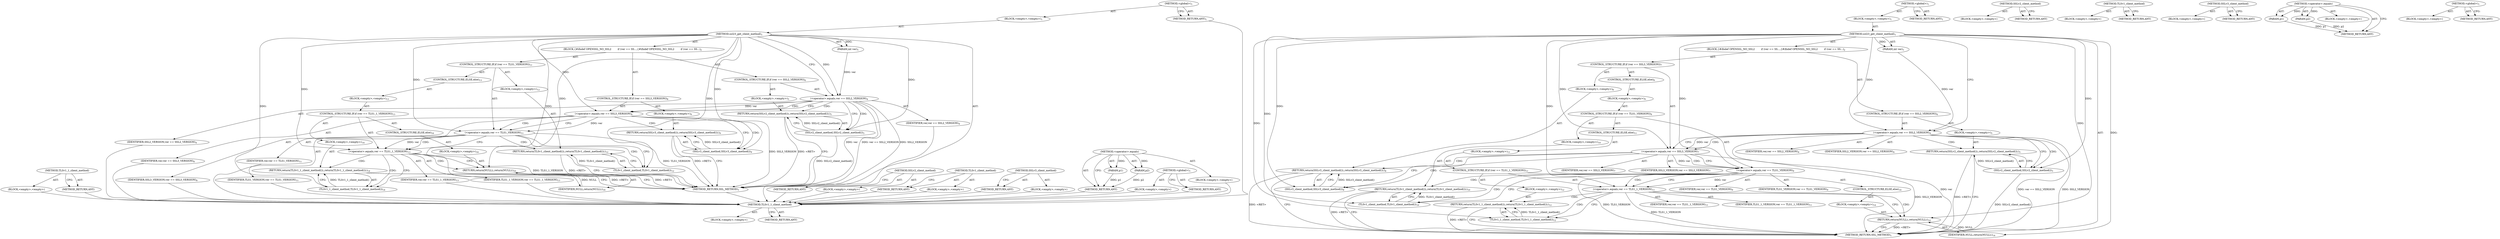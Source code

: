 digraph "&lt;global&gt;" {
vulnerable_80 [label=<(METHOD,TLSv1_1_client_method)>];
vulnerable_81 [label=<(BLOCK,&lt;empty&gt;,&lt;empty&gt;)>];
vulnerable_82 [label=<(METHOD_RETURN,ANY)>];
vulnerable_6 [label=<(METHOD,&lt;global&gt;)<SUB>1</SUB>>];
vulnerable_7 [label=<(BLOCK,&lt;empty&gt;,&lt;empty&gt;)<SUB>1</SUB>>];
vulnerable_8 [label=<(METHOD,ssl23_get_client_method)<SUB>1</SUB>>];
vulnerable_9 [label=<(PARAM,int ver)<SUB>1</SUB>>];
vulnerable_10 [label=<(BLOCK,{
#ifndef OPENSSL_NO_SSL2
        if (ver == SS...,{
#ifndef OPENSSL_NO_SSL2
        if (ver == SS...)<SUB>2</SUB>>];
vulnerable_11 [label=<(CONTROL_STRUCTURE,IF,if (ver == SSL2_VERSION))<SUB>4</SUB>>];
vulnerable_12 [label=<(&lt;operator&gt;.equals,ver == SSL2_VERSION)<SUB>4</SUB>>];
vulnerable_13 [label=<(IDENTIFIER,ver,ver == SSL2_VERSION)<SUB>4</SUB>>];
vulnerable_14 [label=<(IDENTIFIER,SSL2_VERSION,ver == SSL2_VERSION)<SUB>4</SUB>>];
vulnerable_15 [label=<(BLOCK,&lt;empty&gt;,&lt;empty&gt;)<SUB>5</SUB>>];
vulnerable_16 [label=<(RETURN,return(SSLv2_client_method());,return(SSLv2_client_method());)<SUB>5</SUB>>];
vulnerable_17 [label=<(SSLv2_client_method,SSLv2_client_method())<SUB>5</SUB>>];
vulnerable_18 [label=<(CONTROL_STRUCTURE,IF,if (ver == SSL3_VERSION))<SUB>7</SUB>>];
vulnerable_19 [label=<(&lt;operator&gt;.equals,ver == SSL3_VERSION)<SUB>7</SUB>>];
vulnerable_20 [label=<(IDENTIFIER,ver,ver == SSL3_VERSION)<SUB>7</SUB>>];
vulnerable_21 [label=<(IDENTIFIER,SSL3_VERSION,ver == SSL3_VERSION)<SUB>7</SUB>>];
vulnerable_22 [label=<(BLOCK,&lt;empty&gt;,&lt;empty&gt;)<SUB>8</SUB>>];
vulnerable_23 [label=<(RETURN,return(SSLv3_client_method());,return(SSLv3_client_method());)<SUB>8</SUB>>];
vulnerable_24 [label=<(SSLv3_client_method,SSLv3_client_method())<SUB>8</SUB>>];
vulnerable_25 [label=<(CONTROL_STRUCTURE,ELSE,else)<SUB>9</SUB>>];
vulnerable_26 [label=<(BLOCK,&lt;empty&gt;,&lt;empty&gt;)<SUB>9</SUB>>];
vulnerable_27 [label=<(CONTROL_STRUCTURE,IF,if (ver == TLS1_VERSION))<SUB>9</SUB>>];
vulnerable_28 [label=<(&lt;operator&gt;.equals,ver == TLS1_VERSION)<SUB>9</SUB>>];
vulnerable_29 [label=<(IDENTIFIER,ver,ver == TLS1_VERSION)<SUB>9</SUB>>];
vulnerable_30 [label=<(IDENTIFIER,TLS1_VERSION,ver == TLS1_VERSION)<SUB>9</SUB>>];
vulnerable_31 [label=<(BLOCK,&lt;empty&gt;,&lt;empty&gt;)<SUB>10</SUB>>];
vulnerable_32 [label=<(RETURN,return(TLSv1_client_method());,return(TLSv1_client_method());)<SUB>10</SUB>>];
vulnerable_33 [label=<(TLSv1_client_method,TLSv1_client_method())<SUB>10</SUB>>];
vulnerable_34 [label=<(CONTROL_STRUCTURE,ELSE,else)<SUB>11</SUB>>];
vulnerable_35 [label=<(BLOCK,&lt;empty&gt;,&lt;empty&gt;)<SUB>11</SUB>>];
vulnerable_36 [label=<(CONTROL_STRUCTURE,IF,if (ver == TLS1_1_VERSION))<SUB>11</SUB>>];
vulnerable_37 [label=<(&lt;operator&gt;.equals,ver == TLS1_1_VERSION)<SUB>11</SUB>>];
vulnerable_38 [label=<(IDENTIFIER,ver,ver == TLS1_1_VERSION)<SUB>11</SUB>>];
vulnerable_39 [label=<(IDENTIFIER,TLS1_1_VERSION,ver == TLS1_1_VERSION)<SUB>11</SUB>>];
vulnerable_40 [label=<(BLOCK,&lt;empty&gt;,&lt;empty&gt;)<SUB>12</SUB>>];
vulnerable_41 [label=<(RETURN,return(TLSv1_1_client_method());,return(TLSv1_1_client_method());)<SUB>12</SUB>>];
vulnerable_42 [label=<(TLSv1_1_client_method,TLSv1_1_client_method())<SUB>12</SUB>>];
vulnerable_43 [label=<(CONTROL_STRUCTURE,ELSE,else)<SUB>14</SUB>>];
vulnerable_44 [label=<(BLOCK,&lt;empty&gt;,&lt;empty&gt;)<SUB>14</SUB>>];
vulnerable_45 [label=<(RETURN,return(NULL);,return(NULL);)<SUB>14</SUB>>];
vulnerable_46 [label=<(IDENTIFIER,NULL,return(NULL);)<SUB>14</SUB>>];
vulnerable_47 [label=<(METHOD_RETURN,SSL_METHOD)<SUB>1</SUB>>];
vulnerable_49 [label=<(METHOD_RETURN,ANY)<SUB>1</SUB>>];
vulnerable_71 [label=<(METHOD,SSLv2_client_method)>];
vulnerable_72 [label=<(BLOCK,&lt;empty&gt;,&lt;empty&gt;)>];
vulnerable_73 [label=<(METHOD_RETURN,ANY)>];
vulnerable_77 [label=<(METHOD,TLSv1_client_method)>];
vulnerable_78 [label=<(BLOCK,&lt;empty&gt;,&lt;empty&gt;)>];
vulnerable_79 [label=<(METHOD_RETURN,ANY)>];
vulnerable_74 [label=<(METHOD,SSLv3_client_method)>];
vulnerable_75 [label=<(BLOCK,&lt;empty&gt;,&lt;empty&gt;)>];
vulnerable_76 [label=<(METHOD_RETURN,ANY)>];
vulnerable_66 [label=<(METHOD,&lt;operator&gt;.equals)>];
vulnerable_67 [label=<(PARAM,p1)>];
vulnerable_68 [label=<(PARAM,p2)>];
vulnerable_69 [label=<(BLOCK,&lt;empty&gt;,&lt;empty&gt;)>];
vulnerable_70 [label=<(METHOD_RETURN,ANY)>];
vulnerable_60 [label=<(METHOD,&lt;global&gt;)<SUB>1</SUB>>];
vulnerable_61 [label=<(BLOCK,&lt;empty&gt;,&lt;empty&gt;)>];
vulnerable_62 [label=<(METHOD_RETURN,ANY)>];
fixed_78 [label=<(METHOD,TLSv1_1_client_method)>];
fixed_79 [label=<(BLOCK,&lt;empty&gt;,&lt;empty&gt;)>];
fixed_80 [label=<(METHOD_RETURN,ANY)>];
fixed_6 [label=<(METHOD,&lt;global&gt;)<SUB>1</SUB>>];
fixed_7 [label=<(BLOCK,&lt;empty&gt;,&lt;empty&gt;)<SUB>1</SUB>>];
fixed_8 [label=<(METHOD,ssl23_get_client_method)<SUB>1</SUB>>];
fixed_9 [label=<(PARAM,int ver)<SUB>1</SUB>>];
fixed_10 [label=<(BLOCK,{
#ifndef OPENSSL_NO_SSL2
        if (ver == SS...,{
#ifndef OPENSSL_NO_SSL2
        if (ver == SS...)<SUB>2</SUB>>];
fixed_11 [label=<(CONTROL_STRUCTURE,IF,if (ver == SSL2_VERSION))<SUB>4</SUB>>];
fixed_12 [label=<(&lt;operator&gt;.equals,ver == SSL2_VERSION)<SUB>4</SUB>>];
fixed_13 [label=<(IDENTIFIER,ver,ver == SSL2_VERSION)<SUB>4</SUB>>];
fixed_14 [label=<(IDENTIFIER,SSL2_VERSION,ver == SSL2_VERSION)<SUB>4</SUB>>];
fixed_15 [label=<(BLOCK,&lt;empty&gt;,&lt;empty&gt;)<SUB>5</SUB>>];
fixed_16 [label=<(RETURN,return(SSLv2_client_method());,return(SSLv2_client_method());)<SUB>5</SUB>>];
fixed_17 [label=<(SSLv2_client_method,SSLv2_client_method())<SUB>5</SUB>>];
fixed_18 [label=<(CONTROL_STRUCTURE,IF,if (ver == SSL3_VERSION))<SUB>8</SUB>>];
fixed_19 [label=<(&lt;operator&gt;.equals,ver == SSL3_VERSION)<SUB>8</SUB>>];
fixed_20 [label=<(IDENTIFIER,ver,ver == SSL3_VERSION)<SUB>8</SUB>>];
fixed_21 [label=<(IDENTIFIER,SSL3_VERSION,ver == SSL3_VERSION)<SUB>8</SUB>>];
fixed_22 [label=<(BLOCK,&lt;empty&gt;,&lt;empty&gt;)<SUB>9</SUB>>];
fixed_23 [label=<(RETURN,return(SSLv3_client_method());,return(SSLv3_client_method());)<SUB>9</SUB>>];
fixed_24 [label=<(SSLv3_client_method,SSLv3_client_method())<SUB>9</SUB>>];
fixed_25 [label=<(CONTROL_STRUCTURE,IF,if (ver == TLS1_VERSION))<SUB>11</SUB>>];
fixed_26 [label=<(&lt;operator&gt;.equals,ver == TLS1_VERSION)<SUB>11</SUB>>];
fixed_27 [label=<(IDENTIFIER,ver,ver == TLS1_VERSION)<SUB>11</SUB>>];
fixed_28 [label=<(IDENTIFIER,TLS1_VERSION,ver == TLS1_VERSION)<SUB>11</SUB>>];
fixed_29 [label=<(BLOCK,&lt;empty&gt;,&lt;empty&gt;)<SUB>12</SUB>>];
fixed_30 [label=<(RETURN,return(TLSv1_client_method());,return(TLSv1_client_method());)<SUB>12</SUB>>];
fixed_31 [label=<(TLSv1_client_method,TLSv1_client_method())<SUB>12</SUB>>];
fixed_32 [label=<(CONTROL_STRUCTURE,ELSE,else)<SUB>13</SUB>>];
fixed_33 [label=<(BLOCK,&lt;empty&gt;,&lt;empty&gt;)<SUB>13</SUB>>];
fixed_34 [label=<(CONTROL_STRUCTURE,IF,if (ver == TLS1_1_VERSION))<SUB>13</SUB>>];
fixed_35 [label=<(&lt;operator&gt;.equals,ver == TLS1_1_VERSION)<SUB>13</SUB>>];
fixed_36 [label=<(IDENTIFIER,ver,ver == TLS1_1_VERSION)<SUB>13</SUB>>];
fixed_37 [label=<(IDENTIFIER,TLS1_1_VERSION,ver == TLS1_1_VERSION)<SUB>13</SUB>>];
fixed_38 [label=<(BLOCK,&lt;empty&gt;,&lt;empty&gt;)<SUB>14</SUB>>];
fixed_39 [label=<(RETURN,return(TLSv1_1_client_method());,return(TLSv1_1_client_method());)<SUB>14</SUB>>];
fixed_40 [label=<(TLSv1_1_client_method,TLSv1_1_client_method())<SUB>14</SUB>>];
fixed_41 [label=<(CONTROL_STRUCTURE,ELSE,else)<SUB>16</SUB>>];
fixed_42 [label=<(BLOCK,&lt;empty&gt;,&lt;empty&gt;)<SUB>16</SUB>>];
fixed_43 [label=<(RETURN,return(NULL);,return(NULL);)<SUB>16</SUB>>];
fixed_44 [label=<(IDENTIFIER,NULL,return(NULL);)<SUB>16</SUB>>];
fixed_45 [label=<(METHOD_RETURN,SSL_METHOD)<SUB>1</SUB>>];
fixed_47 [label=<(METHOD_RETURN,ANY)<SUB>1</SUB>>];
fixed_69 [label=<(METHOD,SSLv2_client_method)>];
fixed_70 [label=<(BLOCK,&lt;empty&gt;,&lt;empty&gt;)>];
fixed_71 [label=<(METHOD_RETURN,ANY)>];
fixed_75 [label=<(METHOD,TLSv1_client_method)>];
fixed_76 [label=<(BLOCK,&lt;empty&gt;,&lt;empty&gt;)>];
fixed_77 [label=<(METHOD_RETURN,ANY)>];
fixed_72 [label=<(METHOD,SSLv3_client_method)>];
fixed_73 [label=<(BLOCK,&lt;empty&gt;,&lt;empty&gt;)>];
fixed_74 [label=<(METHOD_RETURN,ANY)>];
fixed_64 [label=<(METHOD,&lt;operator&gt;.equals)>];
fixed_65 [label=<(PARAM,p1)>];
fixed_66 [label=<(PARAM,p2)>];
fixed_67 [label=<(BLOCK,&lt;empty&gt;,&lt;empty&gt;)>];
fixed_68 [label=<(METHOD_RETURN,ANY)>];
fixed_58 [label=<(METHOD,&lt;global&gt;)<SUB>1</SUB>>];
fixed_59 [label=<(BLOCK,&lt;empty&gt;,&lt;empty&gt;)>];
fixed_60 [label=<(METHOD_RETURN,ANY)>];
vulnerable_80 -> vulnerable_81  [key=0, label="AST: "];
vulnerable_80 -> vulnerable_82  [key=0, label="AST: "];
vulnerable_80 -> vulnerable_82  [key=1, label="CFG: "];
vulnerable_6 -> vulnerable_7  [key=0, label="AST: "];
vulnerable_6 -> vulnerable_49  [key=0, label="AST: "];
vulnerable_6 -> vulnerable_49  [key=1, label="CFG: "];
vulnerable_7 -> vulnerable_8  [key=0, label="AST: "];
vulnerable_8 -> vulnerable_9  [key=0, label="AST: "];
vulnerable_8 -> vulnerable_9  [key=1, label="DDG: "];
vulnerable_8 -> vulnerable_10  [key=0, label="AST: "];
vulnerable_8 -> vulnerable_47  [key=0, label="AST: "];
vulnerable_8 -> vulnerable_12  [key=0, label="CFG: "];
vulnerable_8 -> vulnerable_12  [key=1, label="DDG: "];
vulnerable_8 -> vulnerable_19  [key=0, label="DDG: "];
vulnerable_8 -> vulnerable_17  [key=0, label="DDG: "];
vulnerable_8 -> vulnerable_24  [key=0, label="DDG: "];
vulnerable_8 -> vulnerable_28  [key=0, label="DDG: "];
vulnerable_8 -> vulnerable_33  [key=0, label="DDG: "];
vulnerable_8 -> vulnerable_37  [key=0, label="DDG: "];
vulnerable_8 -> vulnerable_42  [key=0, label="DDG: "];
vulnerable_8 -> vulnerable_45  [key=0, label="DDG: "];
vulnerable_8 -> vulnerable_46  [key=0, label="DDG: "];
vulnerable_9 -> vulnerable_12  [key=0, label="DDG: ver"];
vulnerable_10 -> vulnerable_11  [key=0, label="AST: "];
vulnerable_10 -> vulnerable_18  [key=0, label="AST: "];
vulnerable_11 -> vulnerable_12  [key=0, label="AST: "];
vulnerable_11 -> vulnerable_15  [key=0, label="AST: "];
vulnerable_12 -> vulnerable_13  [key=0, label="AST: "];
vulnerable_12 -> vulnerable_14  [key=0, label="AST: "];
vulnerable_12 -> vulnerable_17  [key=0, label="CFG: "];
vulnerable_12 -> vulnerable_17  [key=1, label="CDG: "];
vulnerable_12 -> vulnerable_19  [key=0, label="CFG: "];
vulnerable_12 -> vulnerable_19  [key=1, label="DDG: ver"];
vulnerable_12 -> vulnerable_19  [key=2, label="CDG: "];
vulnerable_12 -> vulnerable_47  [key=0, label="DDG: ver"];
vulnerable_12 -> vulnerable_47  [key=1, label="DDG: ver == SSL2_VERSION"];
vulnerable_12 -> vulnerable_47  [key=2, label="DDG: SSL2_VERSION"];
vulnerable_12 -> vulnerable_16  [key=0, label="CDG: "];
vulnerable_15 -> vulnerable_16  [key=0, label="AST: "];
vulnerable_16 -> vulnerable_17  [key=0, label="AST: "];
vulnerable_16 -> vulnerable_47  [key=0, label="CFG: "];
vulnerable_16 -> vulnerable_47  [key=1, label="DDG: &lt;RET&gt;"];
vulnerable_17 -> vulnerable_16  [key=0, label="CFG: "];
vulnerable_17 -> vulnerable_16  [key=1, label="DDG: SSLv2_client_method()"];
vulnerable_17 -> vulnerable_47  [key=0, label="DDG: SSLv2_client_method()"];
vulnerable_18 -> vulnerable_19  [key=0, label="AST: "];
vulnerable_18 -> vulnerable_22  [key=0, label="AST: "];
vulnerable_18 -> vulnerable_25  [key=0, label="AST: "];
vulnerable_19 -> vulnerable_20  [key=0, label="AST: "];
vulnerable_19 -> vulnerable_21  [key=0, label="AST: "];
vulnerable_19 -> vulnerable_24  [key=0, label="CFG: "];
vulnerable_19 -> vulnerable_24  [key=1, label="CDG: "];
vulnerable_19 -> vulnerable_28  [key=0, label="CFG: "];
vulnerable_19 -> vulnerable_28  [key=1, label="DDG: ver"];
vulnerable_19 -> vulnerable_28  [key=2, label="CDG: "];
vulnerable_19 -> vulnerable_47  [key=0, label="DDG: SSL3_VERSION"];
vulnerable_19 -> vulnerable_23  [key=0, label="CDG: "];
vulnerable_22 -> vulnerable_23  [key=0, label="AST: "];
vulnerable_23 -> vulnerable_24  [key=0, label="AST: "];
vulnerable_23 -> vulnerable_47  [key=0, label="CFG: "];
vulnerable_23 -> vulnerable_47  [key=1, label="DDG: &lt;RET&gt;"];
vulnerable_24 -> vulnerable_23  [key=0, label="CFG: "];
vulnerable_24 -> vulnerable_23  [key=1, label="DDG: SSLv3_client_method()"];
vulnerable_25 -> vulnerable_26  [key=0, label="AST: "];
vulnerable_26 -> vulnerable_27  [key=0, label="AST: "];
vulnerable_27 -> vulnerable_28  [key=0, label="AST: "];
vulnerable_27 -> vulnerable_31  [key=0, label="AST: "];
vulnerable_27 -> vulnerable_34  [key=0, label="AST: "];
vulnerable_28 -> vulnerable_29  [key=0, label="AST: "];
vulnerable_28 -> vulnerable_30  [key=0, label="AST: "];
vulnerable_28 -> vulnerable_33  [key=0, label="CFG: "];
vulnerable_28 -> vulnerable_33  [key=1, label="CDG: "];
vulnerable_28 -> vulnerable_37  [key=0, label="CFG: "];
vulnerable_28 -> vulnerable_37  [key=1, label="DDG: ver"];
vulnerable_28 -> vulnerable_37  [key=2, label="CDG: "];
vulnerable_28 -> vulnerable_47  [key=0, label="DDG: TLS1_VERSION"];
vulnerable_28 -> vulnerable_32  [key=0, label="CDG: "];
vulnerable_31 -> vulnerable_32  [key=0, label="AST: "];
vulnerable_32 -> vulnerable_33  [key=0, label="AST: "];
vulnerable_32 -> vulnerable_47  [key=0, label="CFG: "];
vulnerable_32 -> vulnerable_47  [key=1, label="DDG: &lt;RET&gt;"];
vulnerable_33 -> vulnerable_32  [key=0, label="CFG: "];
vulnerable_33 -> vulnerable_32  [key=1, label="DDG: TLSv1_client_method()"];
vulnerable_34 -> vulnerable_35  [key=0, label="AST: "];
vulnerable_35 -> vulnerable_36  [key=0, label="AST: "];
vulnerable_36 -> vulnerable_37  [key=0, label="AST: "];
vulnerable_36 -> vulnerable_40  [key=0, label="AST: "];
vulnerable_36 -> vulnerable_43  [key=0, label="AST: "];
vulnerable_37 -> vulnerable_38  [key=0, label="AST: "];
vulnerable_37 -> vulnerable_39  [key=0, label="AST: "];
vulnerable_37 -> vulnerable_42  [key=0, label="CFG: "];
vulnerable_37 -> vulnerable_42  [key=1, label="CDG: "];
vulnerable_37 -> vulnerable_45  [key=0, label="CFG: "];
vulnerable_37 -> vulnerable_45  [key=1, label="CDG: "];
vulnerable_37 -> vulnerable_47  [key=0, label="DDG: TLS1_1_VERSION"];
vulnerable_37 -> vulnerable_41  [key=0, label="CDG: "];
vulnerable_40 -> vulnerable_41  [key=0, label="AST: "];
vulnerable_41 -> vulnerable_42  [key=0, label="AST: "];
vulnerable_41 -> vulnerable_47  [key=0, label="CFG: "];
vulnerable_41 -> vulnerable_47  [key=1, label="DDG: &lt;RET&gt;"];
vulnerable_42 -> vulnerable_41  [key=0, label="CFG: "];
vulnerable_42 -> vulnerable_41  [key=1, label="DDG: TLSv1_1_client_method()"];
vulnerable_43 -> vulnerable_44  [key=0, label="AST: "];
vulnerable_44 -> vulnerable_45  [key=0, label="AST: "];
vulnerable_45 -> vulnerable_46  [key=0, label="AST: "];
vulnerable_45 -> vulnerable_47  [key=0, label="CFG: "];
vulnerable_45 -> vulnerable_47  [key=1, label="DDG: &lt;RET&gt;"];
vulnerable_46 -> vulnerable_45  [key=0, label="DDG: NULL"];
vulnerable_71 -> vulnerable_72  [key=0, label="AST: "];
vulnerable_71 -> vulnerable_73  [key=0, label="AST: "];
vulnerable_71 -> vulnerable_73  [key=1, label="CFG: "];
vulnerable_77 -> vulnerable_78  [key=0, label="AST: "];
vulnerable_77 -> vulnerable_79  [key=0, label="AST: "];
vulnerable_77 -> vulnerable_79  [key=1, label="CFG: "];
vulnerable_74 -> vulnerable_75  [key=0, label="AST: "];
vulnerable_74 -> vulnerable_76  [key=0, label="AST: "];
vulnerable_74 -> vulnerable_76  [key=1, label="CFG: "];
vulnerable_66 -> vulnerable_67  [key=0, label="AST: "];
vulnerable_66 -> vulnerable_67  [key=1, label="DDG: "];
vulnerable_66 -> vulnerable_69  [key=0, label="AST: "];
vulnerable_66 -> vulnerable_68  [key=0, label="AST: "];
vulnerable_66 -> vulnerable_68  [key=1, label="DDG: "];
vulnerable_66 -> vulnerable_70  [key=0, label="AST: "];
vulnerable_66 -> vulnerable_70  [key=1, label="CFG: "];
vulnerable_67 -> vulnerable_70  [key=0, label="DDG: p1"];
vulnerable_68 -> vulnerable_70  [key=0, label="DDG: p2"];
vulnerable_60 -> vulnerable_61  [key=0, label="AST: "];
vulnerable_60 -> vulnerable_62  [key=0, label="AST: "];
vulnerable_60 -> vulnerable_62  [key=1, label="CFG: "];
fixed_78 -> fixed_79  [key=0, label="AST: "];
fixed_78 -> fixed_80  [key=0, label="AST: "];
fixed_78 -> fixed_80  [key=1, label="CFG: "];
fixed_79 -> vulnerable_80  [key=0];
fixed_80 -> vulnerable_80  [key=0];
fixed_6 -> fixed_7  [key=0, label="AST: "];
fixed_6 -> fixed_47  [key=0, label="AST: "];
fixed_6 -> fixed_47  [key=1, label="CFG: "];
fixed_7 -> fixed_8  [key=0, label="AST: "];
fixed_8 -> fixed_9  [key=0, label="AST: "];
fixed_8 -> fixed_9  [key=1, label="DDG: "];
fixed_8 -> fixed_10  [key=0, label="AST: "];
fixed_8 -> fixed_45  [key=0, label="AST: "];
fixed_8 -> fixed_12  [key=0, label="CFG: "];
fixed_8 -> fixed_12  [key=1, label="DDG: "];
fixed_8 -> fixed_19  [key=0, label="DDG: "];
fixed_8 -> fixed_26  [key=0, label="DDG: "];
fixed_8 -> fixed_17  [key=0, label="DDG: "];
fixed_8 -> fixed_24  [key=0, label="DDG: "];
fixed_8 -> fixed_31  [key=0, label="DDG: "];
fixed_8 -> fixed_35  [key=0, label="DDG: "];
fixed_8 -> fixed_40  [key=0, label="DDG: "];
fixed_8 -> fixed_43  [key=0, label="DDG: "];
fixed_8 -> fixed_44  [key=0, label="DDG: "];
fixed_9 -> fixed_12  [key=0, label="DDG: ver"];
fixed_10 -> fixed_11  [key=0, label="AST: "];
fixed_10 -> fixed_18  [key=0, label="AST: "];
fixed_10 -> fixed_25  [key=0, label="AST: "];
fixed_11 -> fixed_12  [key=0, label="AST: "];
fixed_11 -> fixed_15  [key=0, label="AST: "];
fixed_12 -> fixed_13  [key=0, label="AST: "];
fixed_12 -> fixed_14  [key=0, label="AST: "];
fixed_12 -> fixed_17  [key=0, label="CFG: "];
fixed_12 -> fixed_17  [key=1, label="CDG: "];
fixed_12 -> fixed_19  [key=0, label="CFG: "];
fixed_12 -> fixed_19  [key=1, label="DDG: ver"];
fixed_12 -> fixed_19  [key=2, label="CDG: "];
fixed_12 -> fixed_45  [key=0, label="DDG: ver"];
fixed_12 -> fixed_45  [key=1, label="DDG: ver == SSL2_VERSION"];
fixed_12 -> fixed_45  [key=2, label="DDG: SSL2_VERSION"];
fixed_12 -> fixed_16  [key=0, label="CDG: "];
fixed_13 -> vulnerable_80  [key=0];
fixed_14 -> vulnerable_80  [key=0];
fixed_15 -> fixed_16  [key=0, label="AST: "];
fixed_16 -> fixed_17  [key=0, label="AST: "];
fixed_16 -> fixed_45  [key=0, label="CFG: "];
fixed_16 -> fixed_45  [key=1, label="DDG: &lt;RET&gt;"];
fixed_17 -> fixed_16  [key=0, label="CFG: "];
fixed_17 -> fixed_16  [key=1, label="DDG: SSLv2_client_method()"];
fixed_17 -> fixed_45  [key=0, label="DDG: SSLv2_client_method()"];
fixed_18 -> fixed_19  [key=0, label="AST: "];
fixed_18 -> fixed_22  [key=0, label="AST: "];
fixed_19 -> fixed_20  [key=0, label="AST: "];
fixed_19 -> fixed_21  [key=0, label="AST: "];
fixed_19 -> fixed_24  [key=0, label="CFG: "];
fixed_19 -> fixed_24  [key=1, label="CDG: "];
fixed_19 -> fixed_26  [key=0, label="CFG: "];
fixed_19 -> fixed_26  [key=1, label="DDG: ver"];
fixed_19 -> fixed_26  [key=2, label="CDG: "];
fixed_19 -> fixed_45  [key=0, label="DDG: SSL3_VERSION"];
fixed_19 -> fixed_23  [key=0, label="CDG: "];
fixed_20 -> vulnerable_80  [key=0];
fixed_21 -> vulnerable_80  [key=0];
fixed_22 -> fixed_23  [key=0, label="AST: "];
fixed_23 -> fixed_24  [key=0, label="AST: "];
fixed_23 -> fixed_45  [key=0, label="CFG: "];
fixed_23 -> fixed_45  [key=1, label="DDG: &lt;RET&gt;"];
fixed_24 -> fixed_23  [key=0, label="CFG: "];
fixed_24 -> fixed_23  [key=1, label="DDG: SSLv3_client_method()"];
fixed_25 -> fixed_26  [key=0, label="AST: "];
fixed_25 -> fixed_29  [key=0, label="AST: "];
fixed_25 -> fixed_32  [key=0, label="AST: "];
fixed_26 -> fixed_27  [key=0, label="AST: "];
fixed_26 -> fixed_28  [key=0, label="AST: "];
fixed_26 -> fixed_31  [key=0, label="CFG: "];
fixed_26 -> fixed_31  [key=1, label="CDG: "];
fixed_26 -> fixed_35  [key=0, label="CFG: "];
fixed_26 -> fixed_35  [key=1, label="DDG: ver"];
fixed_26 -> fixed_35  [key=2, label="CDG: "];
fixed_26 -> fixed_45  [key=0, label="DDG: TLS1_VERSION"];
fixed_26 -> fixed_30  [key=0, label="CDG: "];
fixed_27 -> vulnerable_80  [key=0];
fixed_28 -> vulnerable_80  [key=0];
fixed_29 -> fixed_30  [key=0, label="AST: "];
fixed_30 -> fixed_31  [key=0, label="AST: "];
fixed_30 -> fixed_45  [key=0, label="CFG: "];
fixed_30 -> fixed_45  [key=1, label="DDG: &lt;RET&gt;"];
fixed_31 -> fixed_30  [key=0, label="CFG: "];
fixed_31 -> fixed_30  [key=1, label="DDG: TLSv1_client_method()"];
fixed_32 -> fixed_33  [key=0, label="AST: "];
fixed_33 -> fixed_34  [key=0, label="AST: "];
fixed_34 -> fixed_35  [key=0, label="AST: "];
fixed_34 -> fixed_38  [key=0, label="AST: "];
fixed_34 -> fixed_41  [key=0, label="AST: "];
fixed_35 -> fixed_36  [key=0, label="AST: "];
fixed_35 -> fixed_37  [key=0, label="AST: "];
fixed_35 -> fixed_40  [key=0, label="CFG: "];
fixed_35 -> fixed_40  [key=1, label="CDG: "];
fixed_35 -> fixed_43  [key=0, label="CFG: "];
fixed_35 -> fixed_43  [key=1, label="CDG: "];
fixed_35 -> fixed_45  [key=0, label="DDG: TLS1_1_VERSION"];
fixed_35 -> fixed_39  [key=0, label="CDG: "];
fixed_36 -> vulnerable_80  [key=0];
fixed_37 -> vulnerable_80  [key=0];
fixed_38 -> fixed_39  [key=0, label="AST: "];
fixed_39 -> fixed_40  [key=0, label="AST: "];
fixed_39 -> fixed_45  [key=0, label="CFG: "];
fixed_39 -> fixed_45  [key=1, label="DDG: &lt;RET&gt;"];
fixed_40 -> fixed_39  [key=0, label="CFG: "];
fixed_40 -> fixed_39  [key=1, label="DDG: TLSv1_1_client_method()"];
fixed_41 -> fixed_42  [key=0, label="AST: "];
fixed_42 -> fixed_43  [key=0, label="AST: "];
fixed_43 -> fixed_44  [key=0, label="AST: "];
fixed_43 -> fixed_45  [key=0, label="CFG: "];
fixed_43 -> fixed_45  [key=1, label="DDG: &lt;RET&gt;"];
fixed_44 -> fixed_43  [key=0, label="DDG: NULL"];
fixed_45 -> vulnerable_80  [key=0];
fixed_47 -> vulnerable_80  [key=0];
fixed_69 -> fixed_70  [key=0, label="AST: "];
fixed_69 -> fixed_71  [key=0, label="AST: "];
fixed_69 -> fixed_71  [key=1, label="CFG: "];
fixed_70 -> vulnerable_80  [key=0];
fixed_71 -> vulnerable_80  [key=0];
fixed_75 -> fixed_76  [key=0, label="AST: "];
fixed_75 -> fixed_77  [key=0, label="AST: "];
fixed_75 -> fixed_77  [key=1, label="CFG: "];
fixed_76 -> vulnerable_80  [key=0];
fixed_77 -> vulnerable_80  [key=0];
fixed_72 -> fixed_73  [key=0, label="AST: "];
fixed_72 -> fixed_74  [key=0, label="AST: "];
fixed_72 -> fixed_74  [key=1, label="CFG: "];
fixed_73 -> vulnerable_80  [key=0];
fixed_74 -> vulnerable_80  [key=0];
fixed_64 -> fixed_65  [key=0, label="AST: "];
fixed_64 -> fixed_65  [key=1, label="DDG: "];
fixed_64 -> fixed_67  [key=0, label="AST: "];
fixed_64 -> fixed_66  [key=0, label="AST: "];
fixed_64 -> fixed_66  [key=1, label="DDG: "];
fixed_64 -> fixed_68  [key=0, label="AST: "];
fixed_64 -> fixed_68  [key=1, label="CFG: "];
fixed_65 -> fixed_68  [key=0, label="DDG: p1"];
fixed_66 -> fixed_68  [key=0, label="DDG: p2"];
fixed_67 -> vulnerable_80  [key=0];
fixed_68 -> vulnerable_80  [key=0];
fixed_58 -> fixed_59  [key=0, label="AST: "];
fixed_58 -> fixed_60  [key=0, label="AST: "];
fixed_58 -> fixed_60  [key=1, label="CFG: "];
fixed_59 -> vulnerable_80  [key=0];
fixed_60 -> vulnerable_80  [key=0];
}
